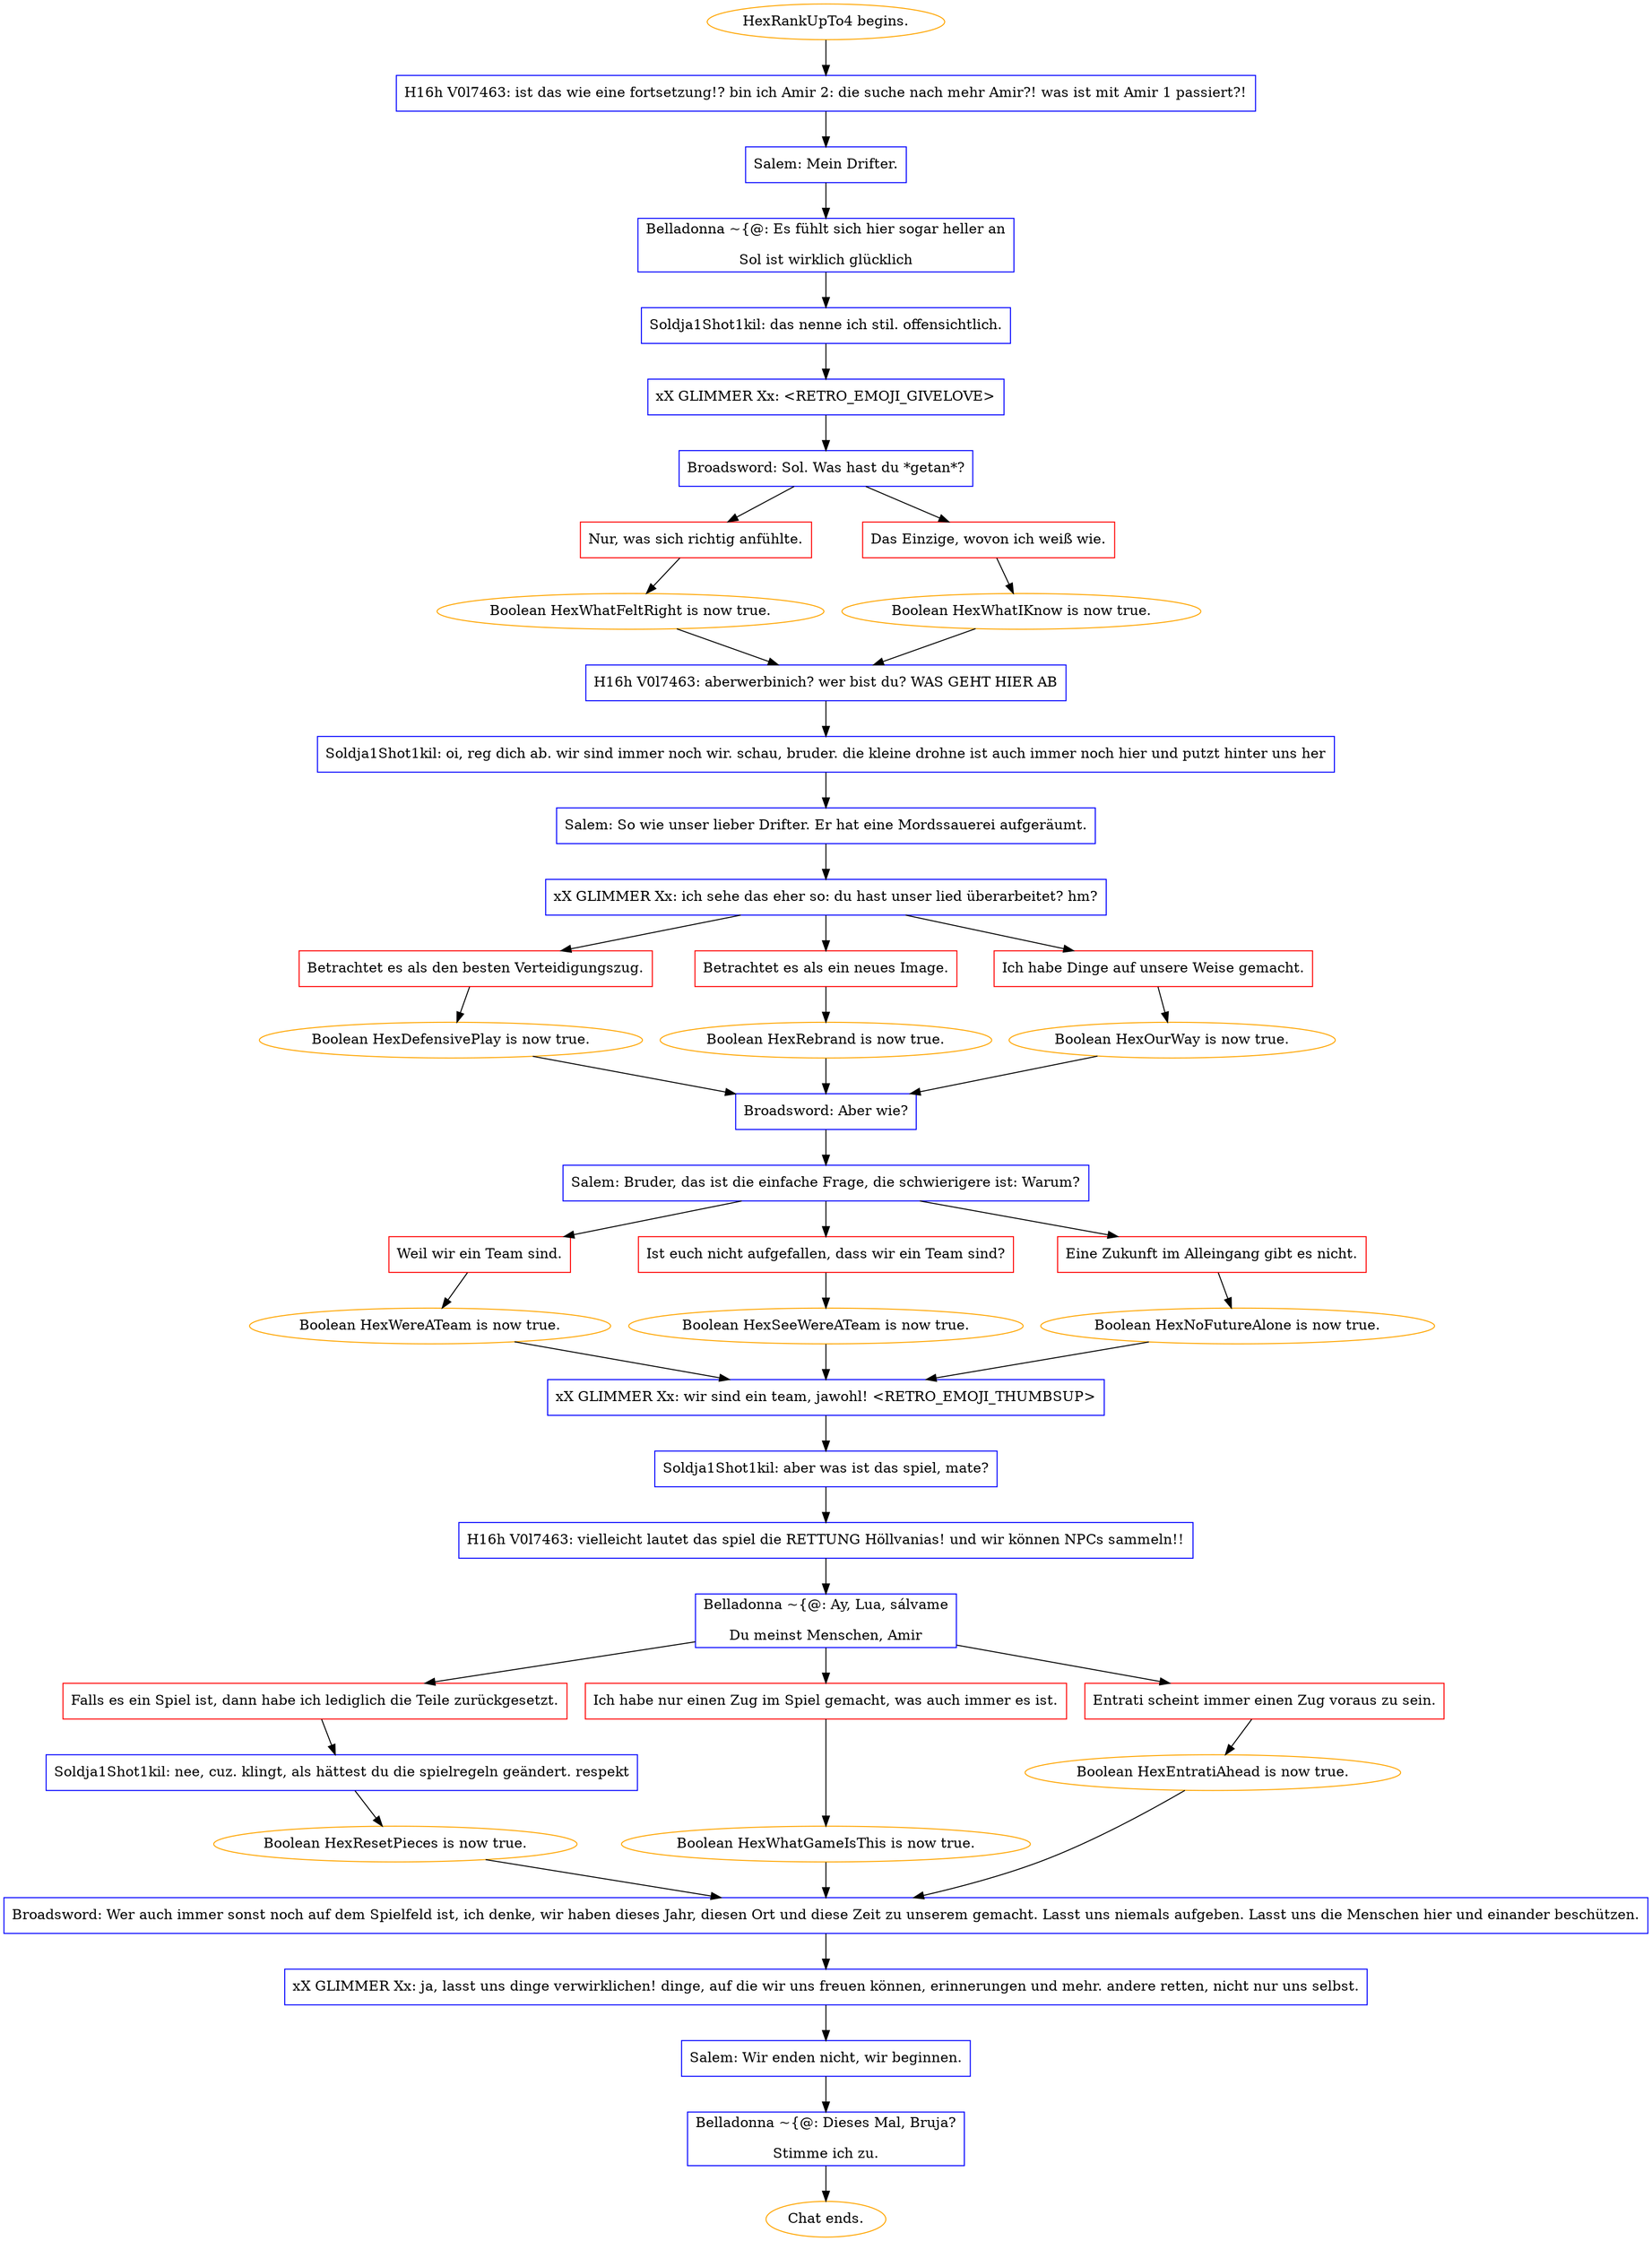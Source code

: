 digraph {
	"HexRankUpTo4 begins." [color=orange];
		"HexRankUpTo4 begins." -> j496001626;
	j496001626 [label="H16h V0l7463: ist das wie eine fortsetzung!? bin ich Amir 2: die suche nach mehr Amir?! was ist mit Amir 1 passiert?!",shape=box,color=blue];
		j496001626 -> j2764835959;
	j2764835959 [label="Salem: Mein Drifter.",shape=box,color=blue];
		j2764835959 -> j4147714643;
	j4147714643 [label="Belladonna ~{@: Es fühlt sich hier sogar heller an
Sol ist wirklich glücklich",shape=box,color=blue];
		j4147714643 -> j368008051;
	j368008051 [label="Soldja1Shot1kil: das nenne ich stil. offensichtlich.",shape=box,color=blue];
		j368008051 -> j4136351151;
	j4136351151 [label="xX GLIMMER Xx: <RETRO_EMOJI_GIVELOVE>",shape=box,color=blue];
		j4136351151 -> j1035948811;
	j1035948811 [label="Broadsword: Sol. Was hast du *getan*?",shape=box,color=blue];
		j1035948811 -> j3483418049;
		j1035948811 -> j1946208855;
	j3483418049 [label="Nur, was sich richtig anfühlte.",shape=box,color=red];
		j3483418049 -> j2359332086;
	j1946208855 [label="Das Einzige, wovon ich weiß wie.",shape=box,color=red];
		j1946208855 -> j1367073347;
	j2359332086 [label="Boolean HexWhatFeltRight is now true.",color=orange];
		j2359332086 -> j1232413725;
	j1367073347 [label="Boolean HexWhatIKnow is now true.",color=orange];
		j1367073347 -> j1232413725;
	j1232413725 [label="H16h V0l7463: aberwerbinich? wer bist du? WAS GEHT HIER AB",shape=box,color=blue];
		j1232413725 -> j2066789534;
	j2066789534 [label="Soldja1Shot1kil: oi, reg dich ab. wir sind immer noch wir. schau, bruder. die kleine drohne ist auch immer noch hier und putzt hinter uns her",shape=box,color=blue];
		j2066789534 -> j2170944442;
	j2170944442 [label="Salem: So wie unser lieber Drifter. Er hat eine Mordssauerei aufgeräumt.",shape=box,color=blue];
		j2170944442 -> j2169342831;
	j2169342831 [label="xX GLIMMER Xx: ich sehe das eher so: du hast unser lied überarbeitet? hm?",shape=box,color=blue];
		j2169342831 -> j1631268300;
		j2169342831 -> j3813184510;
		j2169342831 -> j3494707723;
	j1631268300 [label="Betrachtet es als den besten Verteidigungszug.",shape=box,color=red];
		j1631268300 -> j3599819363;
	j3813184510 [label="Betrachtet es als ein neues Image.",shape=box,color=red];
		j3813184510 -> j1926413268;
	j3494707723 [label="Ich habe Dinge auf unsere Weise gemacht.",shape=box,color=red];
		j3494707723 -> j66989691;
	j3599819363 [label="Boolean HexDefensivePlay is now true.",color=orange];
		j3599819363 -> j3479208078;
	j1926413268 [label="Boolean HexRebrand is now true.",color=orange];
		j1926413268 -> j3479208078;
	j66989691 [label="Boolean HexOurWay is now true.",color=orange];
		j66989691 -> j3479208078;
	j3479208078 [label="Broadsword: Aber wie?",shape=box,color=blue];
		j3479208078 -> j726650455;
	j726650455 [label="Salem: Bruder, das ist die einfache Frage, die schwierigere ist: Warum?",shape=box,color=blue];
		j726650455 -> j3652867305;
		j726650455 -> j2964185860;
		j726650455 -> j3035283798;
	j3652867305 [label="Weil wir ein Team sind.",shape=box,color=red];
		j3652867305 -> j4034012980;
	j2964185860 [label="Ist euch nicht aufgefallen, dass wir ein Team sind?",shape=box,color=red];
		j2964185860 -> j2386707679;
	j3035283798 [label="Eine Zukunft im Alleingang gibt es nicht.",shape=box,color=red];
		j3035283798 -> j1275547351;
	j4034012980 [label="Boolean HexWereATeam is now true.",color=orange];
		j4034012980 -> j474006154;
	j2386707679 [label="Boolean HexSeeWereATeam is now true.",color=orange];
		j2386707679 -> j474006154;
	j1275547351 [label="Boolean HexNoFutureAlone is now true.",color=orange];
		j1275547351 -> j474006154;
	j474006154 [label="xX GLIMMER Xx: wir sind ein team, jawohl! <RETRO_EMOJI_THUMBSUP>",shape=box,color=blue];
		j474006154 -> j266337053;
	j266337053 [label="Soldja1Shot1kil: aber was ist das spiel, mate?",shape=box,color=blue];
		j266337053 -> j4241522290;
	j4241522290 [label="H16h V0l7463: vielleicht lautet das spiel die RETTUNG Höllvanias! und wir können NPCs sammeln!!",shape=box,color=blue];
		j4241522290 -> j3322250217;
	j3322250217 [label="Belladonna ~{@: Ay, Lua, sálvame
Du meinst Menschen, Amir",shape=box,color=blue];
		j3322250217 -> j3468472415;
		j3322250217 -> j1651337712;
		j3322250217 -> j3596715662;
	j3468472415 [label="Falls es ein Spiel ist, dann habe ich lediglich die Teile zurückgesetzt.",shape=box,color=red];
		j3468472415 -> j731852243;
	j1651337712 [label="Ich habe nur einen Zug im Spiel gemacht, was auch immer es ist.",shape=box,color=red];
		j1651337712 -> j4259012661;
	j3596715662 [label="Entrati scheint immer einen Zug voraus zu sein.",shape=box,color=red];
		j3596715662 -> j842795274;
	j731852243 [label="Soldja1Shot1kil: nee, cuz. klingt, als hättest du die spielregeln geändert. respekt",shape=box,color=blue];
		j731852243 -> j686793878;
	j4259012661 [label="Boolean HexWhatGameIsThis is now true.",color=orange];
		j4259012661 -> j1665663859;
	j842795274 [label="Boolean HexEntratiAhead is now true.",color=orange];
		j842795274 -> j1665663859;
	j686793878 [label="Boolean HexResetPieces is now true.",color=orange];
		j686793878 -> j1665663859;
	j1665663859 [label="Broadsword: Wer auch immer sonst noch auf dem Spielfeld ist, ich denke, wir haben dieses Jahr, diesen Ort und diese Zeit zu unserem gemacht. Lasst uns niemals aufgeben. Lasst uns die Menschen hier und einander beschützen.",shape=box,color=blue];
		j1665663859 -> j785106389;
	j785106389 [label="xX GLIMMER Xx: ja, lasst uns dinge verwirklichen! dinge, auf die wir uns freuen können, erinnerungen und mehr. andere retten, nicht nur uns selbst.",shape=box,color=blue];
		j785106389 -> j3672872963;
	j3672872963 [label="Salem: Wir enden nicht, wir beginnen.",shape=box,color=blue];
		j3672872963 -> j2342852813;
	j2342852813 [label="Belladonna ~{@: Dieses Mal, Bruja?
Stimme ich zu.",shape=box,color=blue];
		j2342852813 -> "Chat ends.";
	"Chat ends." [color=orange];
}